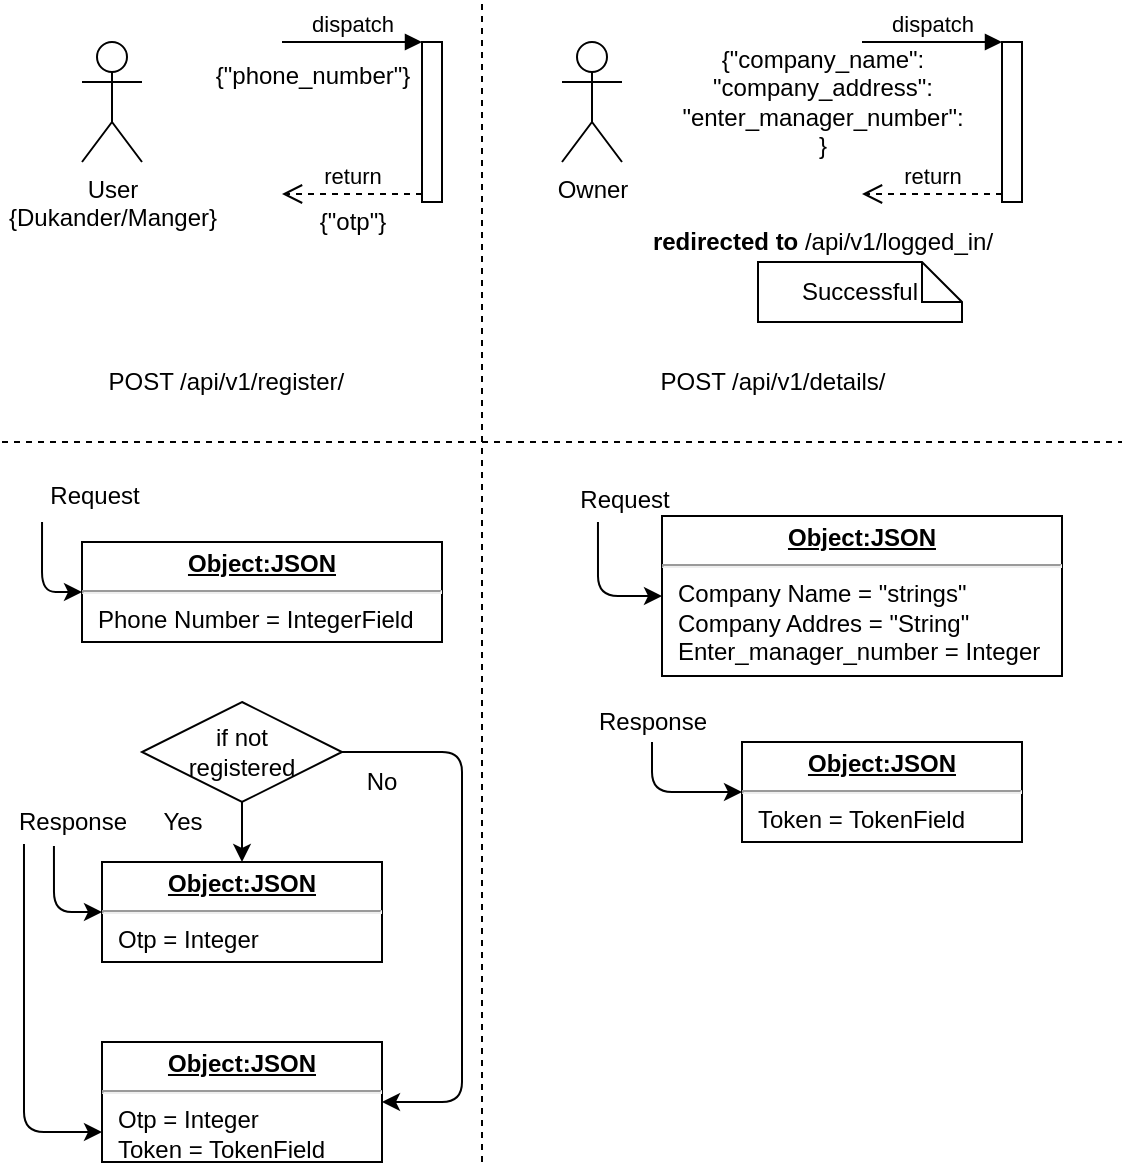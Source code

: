 <mxfile version="13.1.14" type="github">
  <diagram id="G-j1BVmUvk0OO5u7GfVC" name="Page-1">
    <mxGraphModel dx="868" dy="482" grid="1" gridSize="10" guides="1" tooltips="1" connect="1" arrows="1" fold="1" page="1" pageScale="1" pageWidth="850" pageHeight="1100" math="0" shadow="0">
      <root>
        <mxCell id="0" />
        <mxCell id="1" parent="0" />
        <mxCell id="v4s302RXPZSnwtUlgJ2--1" value="User&lt;br&gt;{Dukander/Manger}" style="shape=umlActor;verticalLabelPosition=bottom;labelBackgroundColor=#ffffff;verticalAlign=top;html=1;outlineConnect=0;" vertex="1" parent="1">
          <mxGeometry x="50" y="30" width="30" height="60" as="geometry" />
        </mxCell>
        <mxCell id="v4s302RXPZSnwtUlgJ2--4" value="" style="html=1;points=[];perimeter=orthogonalPerimeter;" vertex="1" parent="1">
          <mxGeometry x="220" y="30" width="10" height="80" as="geometry" />
        </mxCell>
        <mxCell id="v4s302RXPZSnwtUlgJ2--5" value="dispatch" style="html=1;verticalAlign=bottom;endArrow=block;entryX=0;entryY=0;" edge="1" target="v4s302RXPZSnwtUlgJ2--4" parent="1">
          <mxGeometry relative="1" as="geometry">
            <mxPoint x="150" y="30" as="sourcePoint" />
          </mxGeometry>
        </mxCell>
        <mxCell id="v4s302RXPZSnwtUlgJ2--6" value="return" style="html=1;verticalAlign=bottom;endArrow=open;dashed=1;endSize=8;exitX=0;exitY=0.95;" edge="1" source="v4s302RXPZSnwtUlgJ2--4" parent="1">
          <mxGeometry relative="1" as="geometry">
            <mxPoint x="150" y="106" as="targetPoint" />
          </mxGeometry>
        </mxCell>
        <mxCell id="v4s302RXPZSnwtUlgJ2--7" value="&lt;span&gt;&amp;nbsp;POST /api/v1/register/&lt;/span&gt;" style="text;html=1;align=center;verticalAlign=middle;resizable=0;points=[];autosize=1;" vertex="1" parent="1">
          <mxGeometry x="50" y="190" width="140" height="20" as="geometry" />
        </mxCell>
        <mxCell id="v4s302RXPZSnwtUlgJ2--8" value="{&quot;phone_number&quot;}" style="text;html=1;align=center;verticalAlign=middle;resizable=0;points=[];autosize=1;" vertex="1" parent="1">
          <mxGeometry x="110" y="37" width="110" height="20" as="geometry" />
        </mxCell>
        <mxCell id="v4s302RXPZSnwtUlgJ2--9" value="&lt;span&gt;{&quot;otp&quot;}&lt;/span&gt;" style="text;html=1;align=center;verticalAlign=middle;resizable=0;points=[];autosize=1;" vertex="1" parent="1">
          <mxGeometry x="160" y="110" width="50" height="20" as="geometry" />
        </mxCell>
        <mxCell id="v4s302RXPZSnwtUlgJ2--10" value="Owner" style="shape=umlActor;verticalLabelPosition=bottom;labelBackgroundColor=#ffffff;verticalAlign=top;html=1;outlineConnect=0;" vertex="1" parent="1">
          <mxGeometry x="290" y="30" width="30" height="60" as="geometry" />
        </mxCell>
        <mxCell id="v4s302RXPZSnwtUlgJ2--15" value="" style="html=1;points=[];perimeter=orthogonalPerimeter;" vertex="1" parent="1">
          <mxGeometry x="510" y="30" width="10" height="80" as="geometry" />
        </mxCell>
        <mxCell id="v4s302RXPZSnwtUlgJ2--16" value="dispatch" style="html=1;verticalAlign=bottom;endArrow=block;entryX=0;entryY=0;" edge="1" target="v4s302RXPZSnwtUlgJ2--15" parent="1">
          <mxGeometry relative="1" as="geometry">
            <mxPoint x="440" y="30" as="sourcePoint" />
          </mxGeometry>
        </mxCell>
        <mxCell id="v4s302RXPZSnwtUlgJ2--17" value="return" style="html=1;verticalAlign=bottom;endArrow=open;dashed=1;endSize=8;exitX=0;exitY=0.95;" edge="1" source="v4s302RXPZSnwtUlgJ2--15" parent="1">
          <mxGeometry relative="1" as="geometry">
            <mxPoint x="440" y="106" as="targetPoint" />
          </mxGeometry>
        </mxCell>
        <mxCell id="v4s302RXPZSnwtUlgJ2--18" value="&lt;p style=&quot;margin: 0px ; margin-top: 4px ; text-align: center ; text-decoration: underline&quot;&gt;&lt;b&gt;Object:JSON&lt;/b&gt;&lt;/p&gt;&lt;hr&gt;&lt;p style=&quot;margin: 0px ; margin-left: 8px&quot;&gt;Phone Number = IntegerField&lt;br&gt;&lt;br&gt;&lt;/p&gt;" style="verticalAlign=top;align=left;overflow=fill;fontSize=12;fontFamily=Helvetica;html=1;" vertex="1" parent="1">
          <mxGeometry x="50" y="280" width="180" height="50" as="geometry" />
        </mxCell>
        <mxCell id="v4s302RXPZSnwtUlgJ2--19" value="{&quot;company_name&quot;:&lt;br&gt;&quot;company_address&quot;:&lt;br&gt;&quot;enter_manager_number&quot;:&lt;br&gt;}" style="text;html=1;align=center;verticalAlign=middle;resizable=0;points=[];autosize=1;" vertex="1" parent="1">
          <mxGeometry x="340" y="30" width="160" height="60" as="geometry" />
        </mxCell>
        <mxCell id="v4s302RXPZSnwtUlgJ2--20" value="POST /api/v1/details/" style="text;html=1;align=center;verticalAlign=middle;resizable=0;points=[];autosize=1;" vertex="1" parent="1">
          <mxGeometry x="330" y="190" width="130" height="20" as="geometry" />
        </mxCell>
        <mxCell id="v4s302RXPZSnwtUlgJ2--21" value="&lt;b&gt;redirected to&lt;/b&gt; /api/v1/logged_in/" style="text;html=1;align=center;verticalAlign=middle;resizable=0;points=[];autosize=1;" vertex="1" parent="1">
          <mxGeometry x="325" y="120" width="190" height="20" as="geometry" />
        </mxCell>
        <mxCell id="v4s302RXPZSnwtUlgJ2--22" value="Successful" style="shape=note;size=20;whiteSpace=wrap;html=1;" vertex="1" parent="1">
          <mxGeometry x="388" y="140" width="102" height="30" as="geometry" />
        </mxCell>
        <mxCell id="v4s302RXPZSnwtUlgJ2--23" value="&lt;p style=&quot;margin: 0px ; margin-top: 4px ; text-align: center ; text-decoration: underline&quot;&gt;&lt;b&gt;Object:JSON&lt;/b&gt;&lt;/p&gt;&lt;hr&gt;&lt;p style=&quot;margin: 0px ; margin-left: 8px&quot;&gt;Company Name = &quot;strings&quot;&lt;br&gt;Company Addres = &quot;String&quot;&lt;br&gt;Enter_manager_number = Integer&lt;/p&gt;&lt;p style=&quot;margin: 0px ; margin-left: 8px&quot;&gt;&lt;br&gt;&lt;/p&gt;" style="verticalAlign=top;align=left;overflow=fill;fontSize=12;fontFamily=Helvetica;html=1;" vertex="1" parent="1">
          <mxGeometry x="340" y="267" width="200" height="80" as="geometry" />
        </mxCell>
        <mxCell id="v4s302RXPZSnwtUlgJ2--24" value="" style="endArrow=none;dashed=1;html=1;" edge="1" parent="1">
          <mxGeometry width="50" height="50" relative="1" as="geometry">
            <mxPoint x="250" y="590" as="sourcePoint" />
            <mxPoint x="250" y="10" as="targetPoint" />
          </mxGeometry>
        </mxCell>
        <mxCell id="v4s302RXPZSnwtUlgJ2--26" value="" style="endArrow=none;dashed=1;html=1;" edge="1" parent="1">
          <mxGeometry width="50" height="50" relative="1" as="geometry">
            <mxPoint x="10" y="230" as="sourcePoint" />
            <mxPoint x="570" y="230" as="targetPoint" />
          </mxGeometry>
        </mxCell>
        <mxCell id="v4s302RXPZSnwtUlgJ2--27" value="Request" style="text;html=1;align=center;verticalAlign=middle;resizable=0;points=[];autosize=1;" vertex="1" parent="1">
          <mxGeometry x="26" y="247" width="60" height="20" as="geometry" />
        </mxCell>
        <mxCell id="v4s302RXPZSnwtUlgJ2--28" value="" style="endArrow=classic;html=1;exitX=0.067;exitY=1.15;exitDx=0;exitDy=0;exitPerimeter=0;entryX=0;entryY=0.5;entryDx=0;entryDy=0;" edge="1" parent="1" source="v4s302RXPZSnwtUlgJ2--27" target="v4s302RXPZSnwtUlgJ2--18">
          <mxGeometry width="50" height="50" relative="1" as="geometry">
            <mxPoint x="10" y="320" as="sourcePoint" />
            <mxPoint x="60" y="270" as="targetPoint" />
            <Array as="points">
              <mxPoint x="30" y="305" />
            </Array>
          </mxGeometry>
        </mxCell>
        <mxCell id="v4s302RXPZSnwtUlgJ2--29" value="Request" style="text;html=1;align=center;verticalAlign=middle;resizable=0;points=[];autosize=1;" vertex="1" parent="1">
          <mxGeometry x="291" y="249" width="60" height="20" as="geometry" />
        </mxCell>
        <mxCell id="v4s302RXPZSnwtUlgJ2--30" value="" style="endArrow=classic;html=1;entryX=0;entryY=0.5;entryDx=0;entryDy=0;exitX=0.283;exitY=1.05;exitDx=0;exitDy=0;exitPerimeter=0;" edge="1" parent="1" source="v4s302RXPZSnwtUlgJ2--29" target="v4s302RXPZSnwtUlgJ2--23">
          <mxGeometry width="50" height="50" relative="1" as="geometry">
            <mxPoint x="290" y="320" as="sourcePoint" />
            <mxPoint x="340" y="270" as="targetPoint" />
            <Array as="points">
              <mxPoint x="308" y="307" />
            </Array>
          </mxGeometry>
        </mxCell>
        <mxCell id="v4s302RXPZSnwtUlgJ2--31" value="&lt;p style=&quot;margin: 0px ; margin-top: 4px ; text-align: center ; text-decoration: underline&quot;&gt;&lt;b&gt;Object:JSON&lt;/b&gt;&lt;/p&gt;&lt;hr&gt;&lt;p style=&quot;margin: 0px ; margin-left: 8px&quot;&gt;Otp = Integer&lt;br&gt;&lt;/p&gt;" style="verticalAlign=top;align=left;overflow=fill;fontSize=12;fontFamily=Helvetica;html=1;" vertex="1" parent="1">
          <mxGeometry x="60" y="440" width="140" height="50" as="geometry" />
        </mxCell>
        <mxCell id="v4s302RXPZSnwtUlgJ2--32" value="Response" style="text;html=1;align=center;verticalAlign=middle;resizable=0;points=[];autosize=1;" vertex="1" parent="1">
          <mxGeometry x="10" y="410" width="70" height="20" as="geometry" />
        </mxCell>
        <mxCell id="v4s302RXPZSnwtUlgJ2--34" value="&lt;p style=&quot;margin: 0px ; margin-top: 4px ; text-align: center ; text-decoration: underline&quot;&gt;&lt;b&gt;Object:JSON&lt;/b&gt;&lt;/p&gt;&lt;hr&gt;&lt;p style=&quot;margin: 0px ; margin-left: 8px&quot;&gt;Token = TokenField&lt;br&gt;&lt;/p&gt;" style="verticalAlign=top;align=left;overflow=fill;fontSize=12;fontFamily=Helvetica;html=1;" vertex="1" parent="1">
          <mxGeometry x="380" y="380" width="140" height="50" as="geometry" />
        </mxCell>
        <mxCell id="v4s302RXPZSnwtUlgJ2--35" value="Response" style="text;html=1;align=center;verticalAlign=middle;resizable=0;points=[];autosize=1;" vertex="1" parent="1">
          <mxGeometry x="300" y="360" width="70" height="20" as="geometry" />
        </mxCell>
        <mxCell id="v4s302RXPZSnwtUlgJ2--36" value="" style="endArrow=classic;html=1;entryX=0;entryY=0.5;entryDx=0;entryDy=0;exitX=0.5;exitY=1;exitDx=0;exitDy=0;exitPerimeter=0;" edge="1" parent="1" source="v4s302RXPZSnwtUlgJ2--35" target="v4s302RXPZSnwtUlgJ2--34">
          <mxGeometry width="50" height="50" relative="1" as="geometry">
            <mxPoint x="310" y="430" as="sourcePoint" />
            <mxPoint x="360" y="380" as="targetPoint" />
            <Array as="points">
              <mxPoint x="335" y="405" />
            </Array>
          </mxGeometry>
        </mxCell>
        <mxCell id="v4s302RXPZSnwtUlgJ2--38" value="" style="endArrow=classic;html=1;entryX=0;entryY=0.5;entryDx=0;entryDy=0;exitX=0.371;exitY=1.1;exitDx=0;exitDy=0;exitPerimeter=0;" edge="1" parent="1" source="v4s302RXPZSnwtUlgJ2--32" target="v4s302RXPZSnwtUlgJ2--31">
          <mxGeometry width="50" height="50" relative="1" as="geometry">
            <mxPoint x="30" y="470" as="sourcePoint" />
            <mxPoint x="80" y="420" as="targetPoint" />
            <Array as="points">
              <mxPoint x="36" y="465" />
            </Array>
          </mxGeometry>
        </mxCell>
        <mxCell id="v4s302RXPZSnwtUlgJ2--39" value="if not&lt;br&gt;registered" style="rhombus;whiteSpace=wrap;html=1;" vertex="1" parent="1">
          <mxGeometry x="80" y="360" width="100" height="50" as="geometry" />
        </mxCell>
        <mxCell id="v4s302RXPZSnwtUlgJ2--40" value="" style="endArrow=classic;html=1;entryX=0.5;entryY=0;entryDx=0;entryDy=0;exitX=0.5;exitY=1;exitDx=0;exitDy=0;" edge="1" parent="1" source="v4s302RXPZSnwtUlgJ2--39" target="v4s302RXPZSnwtUlgJ2--31">
          <mxGeometry width="50" height="50" relative="1" as="geometry">
            <mxPoint x="160" y="460" as="sourcePoint" />
            <mxPoint x="210" y="410" as="targetPoint" />
          </mxGeometry>
        </mxCell>
        <mxCell id="v4s302RXPZSnwtUlgJ2--41" value="&lt;p style=&quot;margin: 0px ; margin-top: 4px ; text-align: center ; text-decoration: underline&quot;&gt;&lt;b&gt;Object:JSON&lt;/b&gt;&lt;/p&gt;&lt;hr&gt;&lt;p style=&quot;margin: 0px ; margin-left: 8px&quot;&gt;Otp = Integer&lt;br&gt;&lt;/p&gt;&lt;p style=&quot;margin: 0px ; margin-left: 8px&quot;&gt;Token = TokenField&lt;/p&gt;" style="verticalAlign=top;align=left;overflow=fill;fontSize=12;fontFamily=Helvetica;html=1;" vertex="1" parent="1">
          <mxGeometry x="60" y="530" width="140" height="60" as="geometry" />
        </mxCell>
        <mxCell id="v4s302RXPZSnwtUlgJ2--42" value="" style="endArrow=classic;html=1;entryX=1;entryY=0.5;entryDx=0;entryDy=0;exitX=1;exitY=0.5;exitDx=0;exitDy=0;" edge="1" parent="1" source="v4s302RXPZSnwtUlgJ2--39" target="v4s302RXPZSnwtUlgJ2--41">
          <mxGeometry width="50" height="50" relative="1" as="geometry">
            <mxPoint x="170" y="450" as="sourcePoint" />
            <mxPoint x="220" y="400" as="targetPoint" />
            <Array as="points">
              <mxPoint x="240" y="385" />
              <mxPoint x="240" y="560" />
            </Array>
          </mxGeometry>
        </mxCell>
        <mxCell id="v4s302RXPZSnwtUlgJ2--45" value="Yes" style="text;html=1;align=center;verticalAlign=middle;resizable=0;points=[];autosize=1;" vertex="1" parent="1">
          <mxGeometry x="80" y="410" width="40" height="20" as="geometry" />
        </mxCell>
        <mxCell id="v4s302RXPZSnwtUlgJ2--46" value="No" style="text;html=1;strokeColor=none;fillColor=none;align=center;verticalAlign=middle;whiteSpace=wrap;rounded=0;" vertex="1" parent="1">
          <mxGeometry x="180" y="390" width="40" height="20" as="geometry" />
        </mxCell>
        <mxCell id="v4s302RXPZSnwtUlgJ2--47" value="" style="endArrow=classic;html=1;entryX=0;entryY=0.75;entryDx=0;entryDy=0;exitX=0.157;exitY=1.05;exitDx=0;exitDy=0;exitPerimeter=0;" edge="1" parent="1" source="v4s302RXPZSnwtUlgJ2--32" target="v4s302RXPZSnwtUlgJ2--41">
          <mxGeometry width="50" height="50" relative="1" as="geometry">
            <mxPoint y="510" as="sourcePoint" />
            <mxPoint x="50" y="460" as="targetPoint" />
            <Array as="points">
              <mxPoint x="21" y="575" />
            </Array>
          </mxGeometry>
        </mxCell>
      </root>
    </mxGraphModel>
  </diagram>
</mxfile>

